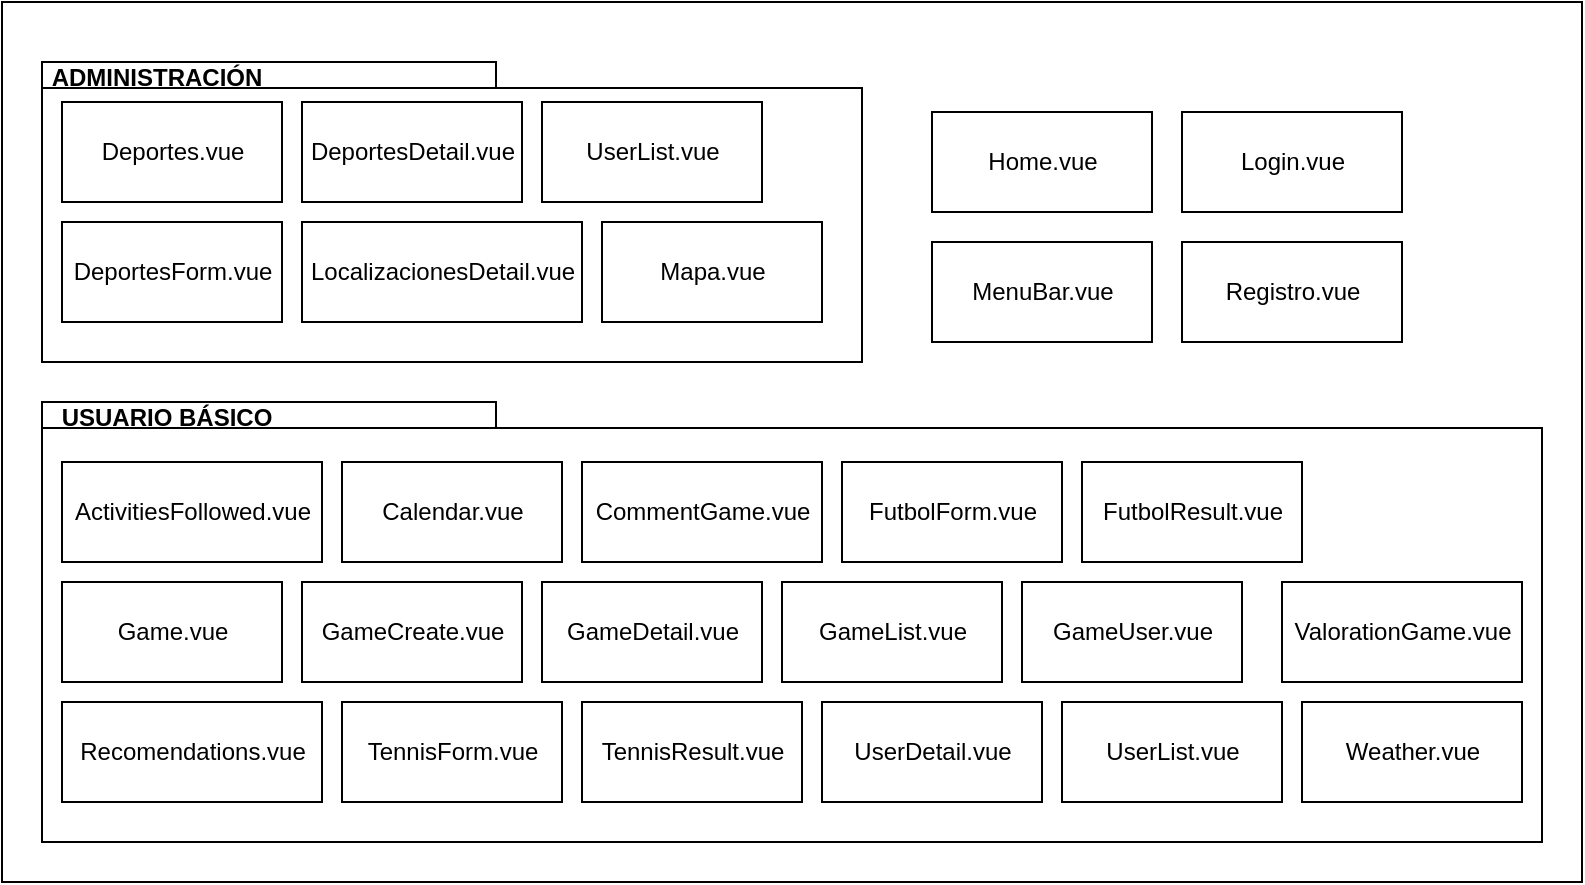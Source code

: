 <mxfile version="10.7.3" type="device"><diagram id="addDAJ2Rw36oOg0G-ohr" name="Page-1"><mxGraphModel dx="918" dy="581" grid="1" gridSize="10" guides="1" tooltips="1" connect="1" arrows="1" fold="1" page="1" pageScale="1" pageWidth="827" pageHeight="1169" math="0" shadow="0"><root><mxCell id="0"/><mxCell id="1" parent="0"/><mxCell id="8RW-tFSuq14n_wp5jpUD-1" value="" style="rounded=0;whiteSpace=wrap;html=1;" vertex="1" parent="1"><mxGeometry x="20" y="20" width="790" height="440" as="geometry"/></mxCell><mxCell id="8RW-tFSuq14n_wp5jpUD-2" value="" style="shape=folder;fontStyle=1;spacingTop=10;tabWidth=227;tabHeight=13;tabPosition=left;html=1;" vertex="1" parent="1"><mxGeometry x="40" y="50" width="410" height="150" as="geometry"/></mxCell><mxCell id="8RW-tFSuq14n_wp5jpUD-3" value="Deportes.vue" style="html=1;" vertex="1" parent="1"><mxGeometry x="50" y="70" width="110" height="50" as="geometry"/></mxCell><mxCell id="8RW-tFSuq14n_wp5jpUD-4" value="DeportesDetail.vue" style="html=1;" vertex="1" parent="1"><mxGeometry x="170" y="70" width="110" height="50" as="geometry"/></mxCell><mxCell id="8RW-tFSuq14n_wp5jpUD-5" value="DeportesForm.vue" style="html=1;" vertex="1" parent="1"><mxGeometry x="50" y="130" width="110" height="50" as="geometry"/></mxCell><mxCell id="8RW-tFSuq14n_wp5jpUD-6" value="LocalizacionesDetail.vue" style="html=1;" vertex="1" parent="1"><mxGeometry x="170" y="130" width="140" height="50" as="geometry"/></mxCell><mxCell id="8RW-tFSuq14n_wp5jpUD-7" value="Mapa.vue" style="html=1;" vertex="1" parent="1"><mxGeometry x="320" y="130" width="110" height="50" as="geometry"/></mxCell><mxCell id="8RW-tFSuq14n_wp5jpUD-8" value="UserList.vue" style="html=1;" vertex="1" parent="1"><mxGeometry x="290" y="70" width="110" height="50" as="geometry"/></mxCell><mxCell id="8RW-tFSuq14n_wp5jpUD-9" value="ADMINISTRACIÓN" style="text;align=center;fontStyle=1;verticalAlign=middle;spacingLeft=3;spacingRight=3;strokeColor=none;rotatable=0;points=[[0,0.5],[1,0.5]];portConstraint=eastwest;" vertex="1" parent="1"><mxGeometry x="40" y="44" width="115" height="26" as="geometry"/></mxCell><mxCell id="8RW-tFSuq14n_wp5jpUD-10" value="" style="shape=folder;fontStyle=1;spacingTop=10;tabWidth=227;tabHeight=13;tabPosition=left;html=1;" vertex="1" parent="1"><mxGeometry x="40" y="220" width="750" height="220" as="geometry"/></mxCell><mxCell id="8RW-tFSuq14n_wp5jpUD-11" value="ActivitiesFollowed.vue" style="html=1;" vertex="1" parent="1"><mxGeometry x="50" y="250" width="130" height="50" as="geometry"/></mxCell><mxCell id="8RW-tFSuq14n_wp5jpUD-12" value="Calendar.vue" style="html=1;" vertex="1" parent="1"><mxGeometry x="190" y="250" width="110" height="50" as="geometry"/></mxCell><mxCell id="8RW-tFSuq14n_wp5jpUD-13" value="CommentGame.vue" style="html=1;" vertex="1" parent="1"><mxGeometry x="310" y="250" width="120" height="50" as="geometry"/></mxCell><mxCell id="8RW-tFSuq14n_wp5jpUD-14" value="FutbolForm.vue&lt;br&gt;" style="html=1;" vertex="1" parent="1"><mxGeometry x="440" y="250" width="110" height="50" as="geometry"/></mxCell><mxCell id="8RW-tFSuq14n_wp5jpUD-15" value="FutbolResult.vue&lt;br&gt;" style="html=1;" vertex="1" parent="1"><mxGeometry x="560" y="250" width="110" height="50" as="geometry"/></mxCell><mxCell id="8RW-tFSuq14n_wp5jpUD-16" value="Game.vue&lt;br&gt;" style="html=1;" vertex="1" parent="1"><mxGeometry x="50" y="310" width="110" height="50" as="geometry"/></mxCell><mxCell id="8RW-tFSuq14n_wp5jpUD-19" value="GameCreate.vue&lt;br&gt;" style="html=1;" vertex="1" parent="1"><mxGeometry x="170" y="310" width="110" height="50" as="geometry"/></mxCell><mxCell id="8RW-tFSuq14n_wp5jpUD-20" value="GameDetail.vue" style="html=1;" vertex="1" parent="1"><mxGeometry x="290" y="310" width="110" height="50" as="geometry"/></mxCell><mxCell id="8RW-tFSuq14n_wp5jpUD-21" value="GameList.vue&lt;br&gt;" style="html=1;" vertex="1" parent="1"><mxGeometry x="410" y="310" width="110" height="50" as="geometry"/></mxCell><mxCell id="8RW-tFSuq14n_wp5jpUD-22" value="GameUser.vue&lt;br&gt;" style="html=1;" vertex="1" parent="1"><mxGeometry x="530" y="310" width="110" height="50" as="geometry"/></mxCell><mxCell id="8RW-tFSuq14n_wp5jpUD-23" value="Recomendations.vue&lt;br&gt;" style="html=1;" vertex="1" parent="1"><mxGeometry x="50" y="370" width="130" height="50" as="geometry"/></mxCell><mxCell id="8RW-tFSuq14n_wp5jpUD-24" value="TennisForm.vue&lt;br&gt;" style="html=1;" vertex="1" parent="1"><mxGeometry x="190" y="370" width="110" height="50" as="geometry"/></mxCell><mxCell id="8RW-tFSuq14n_wp5jpUD-25" value="TennisResult.vue&lt;br&gt;" style="html=1;" vertex="1" parent="1"><mxGeometry x="310" y="370" width="110" height="50" as="geometry"/></mxCell><mxCell id="8RW-tFSuq14n_wp5jpUD-26" value="UserDetail.vue&lt;br&gt;" style="html=1;" vertex="1" parent="1"><mxGeometry x="430" y="370" width="110" height="50" as="geometry"/></mxCell><mxCell id="8RW-tFSuq14n_wp5jpUD-27" value="UserList.vue&lt;br&gt;" style="html=1;" vertex="1" parent="1"><mxGeometry x="550" y="370" width="110" height="50" as="geometry"/></mxCell><mxCell id="8RW-tFSuq14n_wp5jpUD-28" value="ValorationGame.vue&lt;br&gt;" style="html=1;" vertex="1" parent="1"><mxGeometry x="660" y="310" width="120" height="50" as="geometry"/></mxCell><mxCell id="8RW-tFSuq14n_wp5jpUD-29" value="Weather.vue&lt;br&gt;" style="html=1;" vertex="1" parent="1"><mxGeometry x="670" y="370" width="110" height="50" as="geometry"/></mxCell><mxCell id="8RW-tFSuq14n_wp5jpUD-30" value="USUARIO BÁSICO" style="text;align=center;fontStyle=1;verticalAlign=middle;spacingLeft=3;spacingRight=3;strokeColor=none;rotatable=0;points=[[0,0.5],[1,0.5]];portConstraint=eastwest;" vertex="1" parent="1"><mxGeometry x="45" y="214" width="115" height="26" as="geometry"/></mxCell><mxCell id="8RW-tFSuq14n_wp5jpUD-31" value="Home.vue" style="html=1;" vertex="1" parent="1"><mxGeometry x="485" y="75" width="110" height="50" as="geometry"/></mxCell><mxCell id="8RW-tFSuq14n_wp5jpUD-32" value="Login.vue" style="html=1;" vertex="1" parent="1"><mxGeometry x="610" y="75" width="110" height="50" as="geometry"/></mxCell><mxCell id="8RW-tFSuq14n_wp5jpUD-33" value="MenuBar.vue" style="html=1;" vertex="1" parent="1"><mxGeometry x="485" y="140" width="110" height="50" as="geometry"/></mxCell><mxCell id="8RW-tFSuq14n_wp5jpUD-34" value="Registro.vue" style="html=1;" vertex="1" parent="1"><mxGeometry x="610" y="140" width="110" height="50" as="geometry"/></mxCell></root></mxGraphModel></diagram></mxfile>